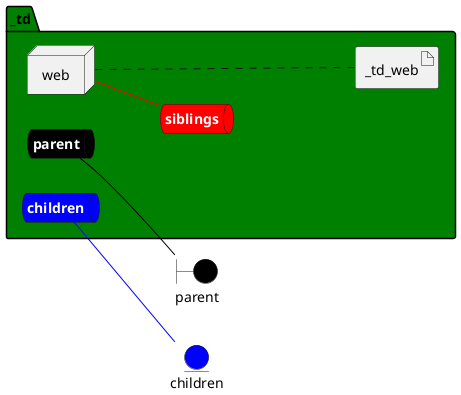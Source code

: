 @startuml

left to right direction


boundary parent #black


entity children #blue




package "_td" #green {
    queue parentnet #black [
            <b><color:white>parent</color></b>
    ]
    
    parentnet -[#black]- parent
    
    queue childrennet #blue [
            <b><color:white>children</color></b>
    ]
    
    childrennet -[#blue]- children
    
    queue siblingsnet #red [
            <b><color:white>siblings</color></b>
    ]
    

node "web" as webService


        artifact "_td_web" as _td_webimage
    
}

webService -[#red]- siblingsnet
webService .... _td_webimage


@enduml
